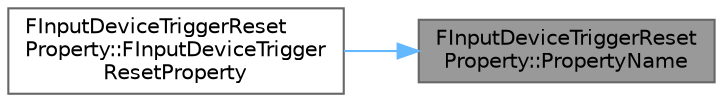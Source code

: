 digraph "FInputDeviceTriggerResetProperty::PropertyName"
{
 // INTERACTIVE_SVG=YES
 // LATEX_PDF_SIZE
  bgcolor="transparent";
  edge [fontname=Helvetica,fontsize=10,labelfontname=Helvetica,labelfontsize=10];
  node [fontname=Helvetica,fontsize=10,shape=box,height=0.2,width=0.4];
  rankdir="RL";
  Node1 [id="Node000001",label="FInputDeviceTriggerReset\lProperty::PropertyName",height=0.2,width=0.4,color="gray40", fillcolor="grey60", style="filled", fontcolor="black",tooltip=" "];
  Node1 -> Node2 [id="edge1_Node000001_Node000002",dir="back",color="steelblue1",style="solid",tooltip=" "];
  Node2 [id="Node000002",label="FInputDeviceTriggerReset\lProperty::FInputDeviceTrigger\lResetProperty",height=0.2,width=0.4,color="grey40", fillcolor="white", style="filled",URL="$d2/d88/structFInputDeviceTriggerResetProperty.html#a786c16d0d4b0f1e4272c1076754e5e9a",tooltip=" "];
}

